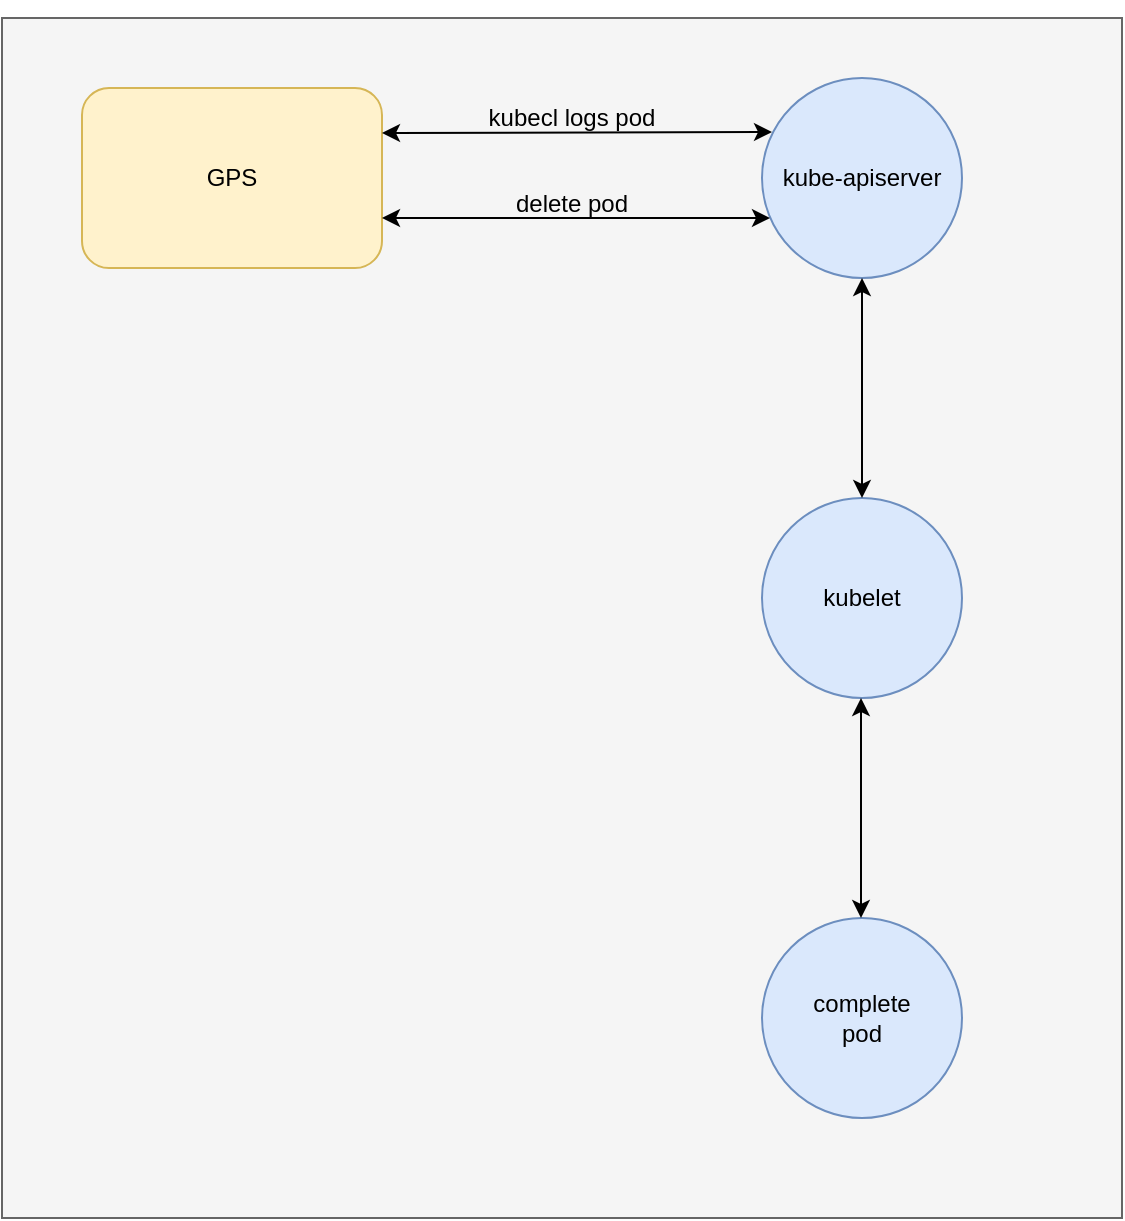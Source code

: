 <mxfile version="20.0.4" type="github">
  <diagram id="x_euS4OiCh0xsqQVf86B" name="Page-1">
    <mxGraphModel dx="946" dy="531" grid="1" gridSize="10" guides="1" tooltips="1" connect="1" arrows="1" fold="1" page="1" pageScale="1" pageWidth="850" pageHeight="1100" math="0" shadow="0">
      <root>
        <mxCell id="0" />
        <mxCell id="1" parent="0" />
        <mxCell id="dMt9pF4eRcUQxnRCVYJ3-1" value="" style="rounded=0;whiteSpace=wrap;html=1;fillColor=#f5f5f5;strokeColor=#666666;fontColor=#333333;" vertex="1" parent="1">
          <mxGeometry x="120" y="80" width="560" height="600" as="geometry" />
        </mxCell>
        <mxCell id="dMt9pF4eRcUQxnRCVYJ3-3" value="kube-apiserver" style="ellipse;whiteSpace=wrap;html=1;aspect=fixed;fillColor=#dae8fc;strokeColor=#6c8ebf;" vertex="1" parent="1">
          <mxGeometry x="500" y="110" width="100" height="100" as="geometry" />
        </mxCell>
        <mxCell id="dMt9pF4eRcUQxnRCVYJ3-4" value="GPS" style="rounded=1;whiteSpace=wrap;html=1;fillColor=#fff2cc;strokeColor=#d6b656;" vertex="1" parent="1">
          <mxGeometry x="160" y="115" width="150" height="90" as="geometry" />
        </mxCell>
        <mxCell id="dMt9pF4eRcUQxnRCVYJ3-25" value="kubelet" style="ellipse;whiteSpace=wrap;html=1;aspect=fixed;fillColor=#dae8fc;strokeColor=#6c8ebf;" vertex="1" parent="1">
          <mxGeometry x="500" y="320" width="100" height="100" as="geometry" />
        </mxCell>
        <mxCell id="dMt9pF4eRcUQxnRCVYJ3-28" value="complete&lt;br&gt;pod" style="ellipse;whiteSpace=wrap;html=1;aspect=fixed;fillColor=#dae8fc;strokeColor=#6c8ebf;" vertex="1" parent="1">
          <mxGeometry x="500" y="530" width="100" height="100" as="geometry" />
        </mxCell>
        <mxCell id="dMt9pF4eRcUQxnRCVYJ3-30" value="" style="endArrow=classic;startArrow=classic;html=1;rounded=0;entryX=0.5;entryY=1;entryDx=0;entryDy=0;exitX=0.5;exitY=0;exitDx=0;exitDy=0;" edge="1" parent="1" source="dMt9pF4eRcUQxnRCVYJ3-25" target="dMt9pF4eRcUQxnRCVYJ3-3">
          <mxGeometry width="50" height="50" relative="1" as="geometry">
            <mxPoint x="400" y="360" as="sourcePoint" />
            <mxPoint x="450" y="310" as="targetPoint" />
          </mxGeometry>
        </mxCell>
        <mxCell id="dMt9pF4eRcUQxnRCVYJ3-31" value="" style="endArrow=classic;startArrow=classic;html=1;rounded=0;entryX=0.5;entryY=1;entryDx=0;entryDy=0;exitX=0.5;exitY=0;exitDx=0;exitDy=0;" edge="1" parent="1">
          <mxGeometry width="50" height="50" relative="1" as="geometry">
            <mxPoint x="549.5" y="530" as="sourcePoint" />
            <mxPoint x="549.5" y="420" as="targetPoint" />
          </mxGeometry>
        </mxCell>
        <mxCell id="dMt9pF4eRcUQxnRCVYJ3-12" value="" style="group" vertex="1" connectable="0" parent="1">
          <mxGeometry x="360" y="115" width="90" height="30" as="geometry" />
        </mxCell>
        <mxCell id="dMt9pF4eRcUQxnRCVYJ3-7" value="kubecl logs pod" style="text;html=1;strokeColor=none;fillColor=none;align=center;verticalAlign=middle;whiteSpace=wrap;rounded=0;" vertex="1" parent="dMt9pF4eRcUQxnRCVYJ3-12">
          <mxGeometry width="90" height="30" as="geometry" />
        </mxCell>
        <mxCell id="dMt9pF4eRcUQxnRCVYJ3-33" value="" style="endArrow=classic;startArrow=classic;html=1;rounded=0;exitX=1;exitY=0.25;exitDx=0;exitDy=0;entryX=0.05;entryY=0.27;entryDx=0;entryDy=0;entryPerimeter=0;" edge="1" parent="1" source="dMt9pF4eRcUQxnRCVYJ3-4" target="dMt9pF4eRcUQxnRCVYJ3-3">
          <mxGeometry width="50" height="50" relative="1" as="geometry">
            <mxPoint x="400" y="130" as="sourcePoint" />
            <mxPoint x="500" y="138" as="targetPoint" />
          </mxGeometry>
        </mxCell>
        <mxCell id="dMt9pF4eRcUQxnRCVYJ3-34" value="" style="endArrow=classic;startArrow=classic;html=1;rounded=0;" edge="1" parent="1" source="dMt9pF4eRcUQxnRCVYJ3-1">
          <mxGeometry width="50" height="50" relative="1" as="geometry">
            <mxPoint x="400" y="130" as="sourcePoint" />
            <mxPoint x="450" y="80" as="targetPoint" />
          </mxGeometry>
        </mxCell>
        <mxCell id="dMt9pF4eRcUQxnRCVYJ3-35" value="" style="endArrow=classic;startArrow=classic;html=1;rounded=0;entryX=0.04;entryY=0.7;entryDx=0;entryDy=0;entryPerimeter=0;" edge="1" parent="1" target="dMt9pF4eRcUQxnRCVYJ3-3">
          <mxGeometry width="50" height="50" relative="1" as="geometry">
            <mxPoint x="310" y="180" as="sourcePoint" />
            <mxPoint x="450" y="145" as="targetPoint" />
          </mxGeometry>
        </mxCell>
        <mxCell id="dMt9pF4eRcUQxnRCVYJ3-37" value="" style="group" vertex="1" connectable="0" parent="1">
          <mxGeometry x="360" y="158" width="90" height="30" as="geometry" />
        </mxCell>
        <mxCell id="dMt9pF4eRcUQxnRCVYJ3-38" value="delete pod" style="text;html=1;strokeColor=none;fillColor=none;align=center;verticalAlign=middle;whiteSpace=wrap;rounded=0;" vertex="1" parent="dMt9pF4eRcUQxnRCVYJ3-37">
          <mxGeometry width="90" height="30" as="geometry" />
        </mxCell>
      </root>
    </mxGraphModel>
  </diagram>
</mxfile>
